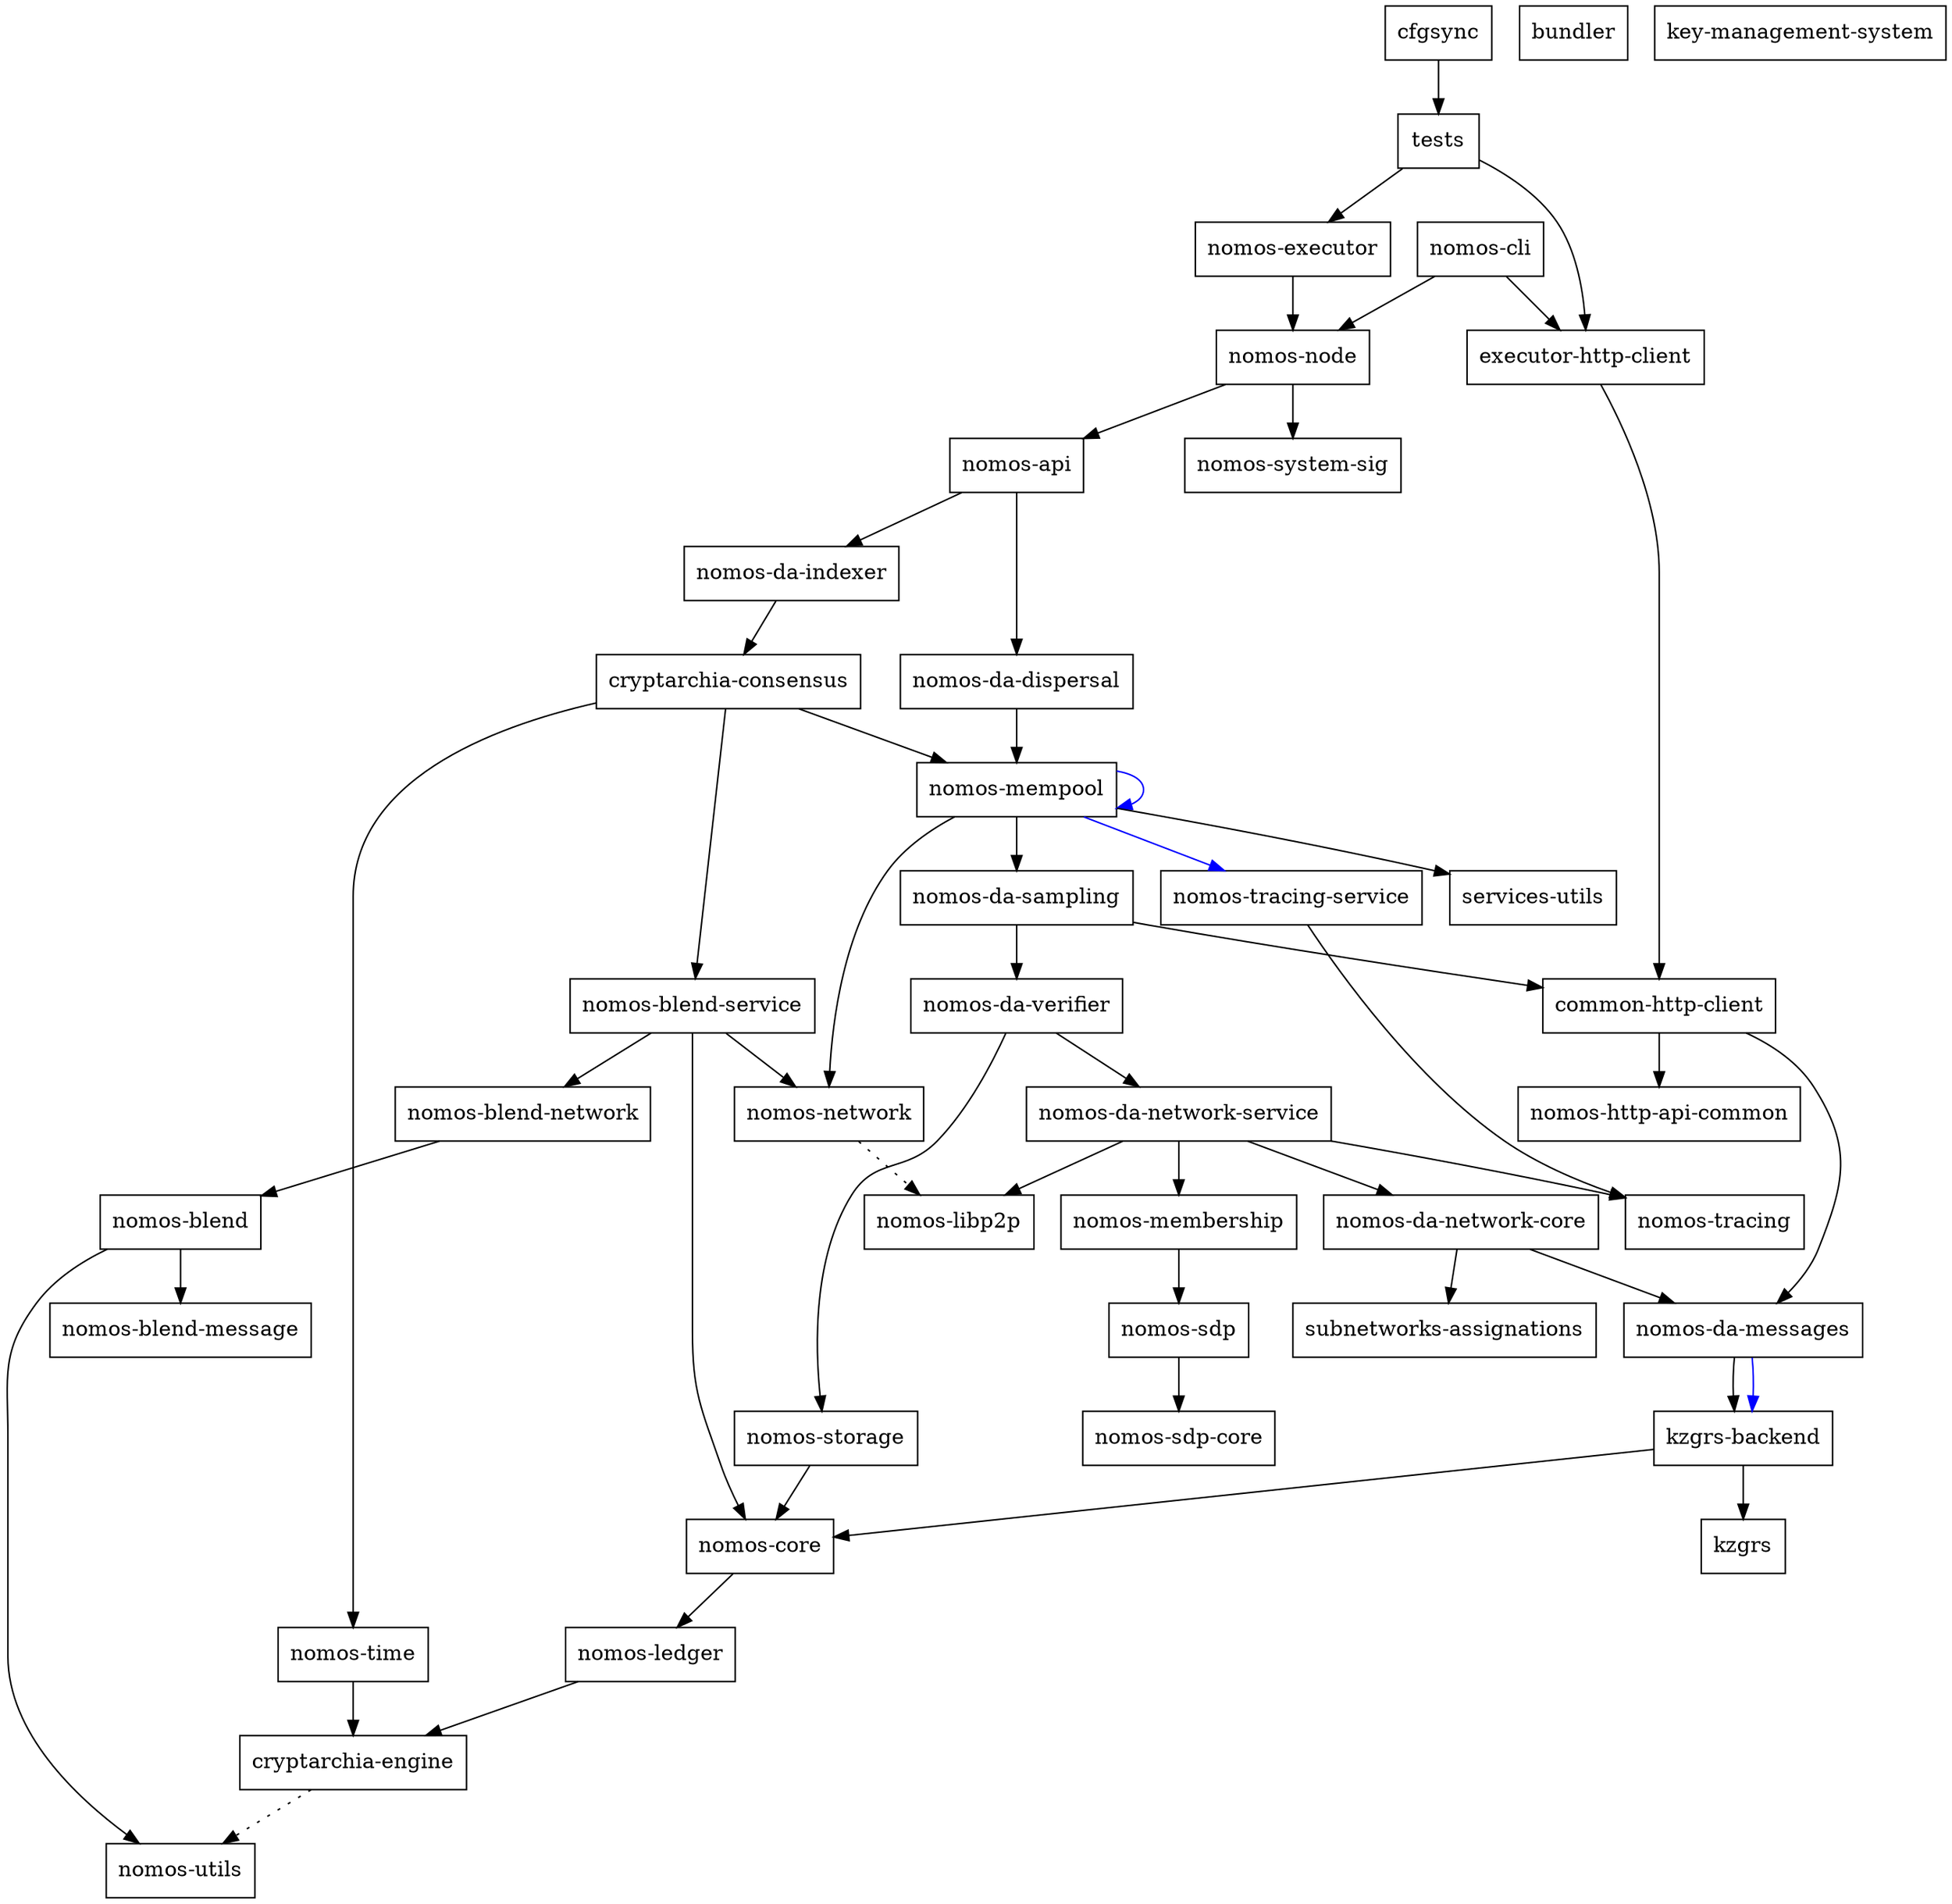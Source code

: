 digraph {
    0 [ label = "cryptarchia-engine" shape = box]
    1 [ label = "nomos-utils" shape = box]
    2 [ label = "nomos-ledger" shape = box]
    3 [ label = "nomos-http-api-common" shape = box]
    4 [ label = "nomos-executor" shape = box]
    5 [ label = "kzgrs-backend" shape = box]
    6 [ label = "kzgrs" shape = box]
    7 [ label = "nomos-core" shape = box]
    8 [ label = "nomos-api" shape = box]
    9 [ label = "cryptarchia-consensus" shape = box]
    10 [ label = "nomos-blend-service" shape = box]
    11 [ label = "nomos-blend" shape = box]
    12 [ label = "nomos-blend-message" shape = box]
    13 [ label = "nomos-blend-network" shape = box]
    14 [ label = "nomos-libp2p" shape = box]
    15 [ label = "nomos-network" shape = box]
    16 [ label = "nomos-da-sampling" shape = box]
    17 [ label = "common-http-client" shape = box]
    18 [ label = "nomos-da-messages" shape = box]
    19 [ label = "nomos-da-network-core" shape = box]
    20 [ label = "subnetworks-assignations" shape = box]
    21 [ label = "nomos-da-network-service" shape = box]
    22 [ label = "nomos-membership" shape = box]
    23 [ label = "nomos-sdp" shape = box]
    24 [ label = "nomos-sdp-core" shape = box]
    25 [ label = "nomos-tracing" shape = box]
    26 [ label = "nomos-da-verifier" shape = box]
    27 [ label = "nomos-storage" shape = box]
    28 [ label = "nomos-mempool" shape = box]
    29 [ label = "services-utils" shape = box]
    30 [ label = "nomos-tracing-service" shape = box]
    31 [ label = "nomos-time" shape = box]
    32 [ label = "nomos-da-dispersal" shape = box]
    33 [ label = "nomos-da-indexer" shape = box]
    34 [ label = "nomos-node" shape = box]
    35 [ label = "nomos-system-sig" shape = box]
    36 [ label = "executor-http-client" shape = box]
    37 [ label = "bundler" shape = box]
    38 [ label = "nomos-cli" shape = box]
    39 [ label = "key-management-system" shape = box]
    40 [ label = "cfgsync" shape = box]
    41 [ label = "tests" shape = box]
    0 -> 1 [ style = dotted]
    2 -> 0 [ ]
    4 -> 34 [ ]
    5 -> 6 [ ]
    5 -> 7 [ ]
    7 -> 2 [ ]
    8 -> 32 [ ]
    8 -> 33 [ ]
    9 -> 10 [ ]
    9 -> 28 [ ]
    9 -> 31 [ ]
    10 -> 13 [ ]
    10 -> 7 [ ]
    10 -> 15 [ ]
    11 -> 12 [ ]
    11 -> 1 [ ]
    13 -> 11 [ ]
    15 -> 14 [ style = dotted]
    16 -> 17 [ ]
    16 -> 26 [ ]
    17 -> 18 [ ]
    17 -> 3 [ ]
    18 -> 5 [ ]
    18 -> 5 [ color = blue]
    19 -> 18 [ ]
    19 -> 20 [ ]
    21 -> 19 [ ]
    21 -> 14 [ ]
    21 -> 22 [ ]
    21 -> 25 [ ]
    22 -> 23 [ ]
    23 -> 24 [ ]
    26 -> 21 [ ]
    26 -> 27 [ ]
    27 -> 7 [ ]
    28 -> 16 [ ]
    28 -> 28 [ color = blue]
    28 -> 15 [ ]
    28 -> 30 [ color = blue]
    28 -> 29 [ ]
    30 -> 25 [ ]
    31 -> 0 [ ]
    32 -> 28 [ ]
    33 -> 9 [ ]
    34 -> 8 [ ]
    34 -> 35 [ ]
    36 -> 17 [ ]
    38 -> 36 [ ]
    38 -> 34 [ ]
    40 -> 41 [ ]
    41 -> 36 [ ]
    41 -> 4 [ ]
}

